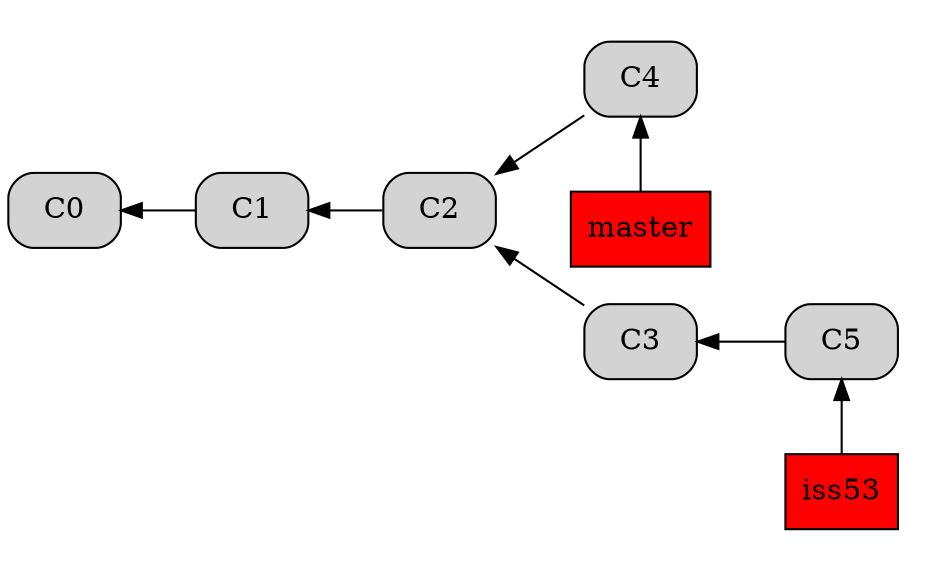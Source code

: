 digraph git {
    graph [dpi=300]
    rankdir="RL"
    splines=false

    c0 [label="C0", shape="rect", style="filled, rounded", fillcolor="lightgrey"]
    c1 [label="C1", shape="rect", style="filled, rounded", fillcolor="lightgrey"]
    
    subgraph cluster_2 {
        label=""
        color="invis"
        c2 [label="C2", shape="rect", style="filled, rounded", fillcolor="lightgrey"]
    }
    
    subgraph cluster_4 {
        label=""
        color="invis"
        c4 [label="C4", shape="rect", style="filled, rounded", fillcolor="lightgrey"]
        master [label="master", shape="rect", style="filled", fillcolor="red"]
        {rank="same"; c4; master}
    }
    
    subgraph cluster_5 {
        label=""
        color="invis"
        c5 [label="C5", shape="rect", style="filled, rounded", fillcolor="lightgrey"]
        iss53 [label="iss53", shape="rect", style="filled", fillcolor="red"]
        {rank="same"; c5; iss53}
    }

    c3 [label="C3", shape="rect", style="filled, rounded", fillcolor="lightgrey"]


    c1 -> c0
    c2 -> c1
    c3 -> c2
    c4 -> c2
    c5 -> c3

    master -> c4 [minlen=2]
    iss53 -> c5 [minlen=2]
}